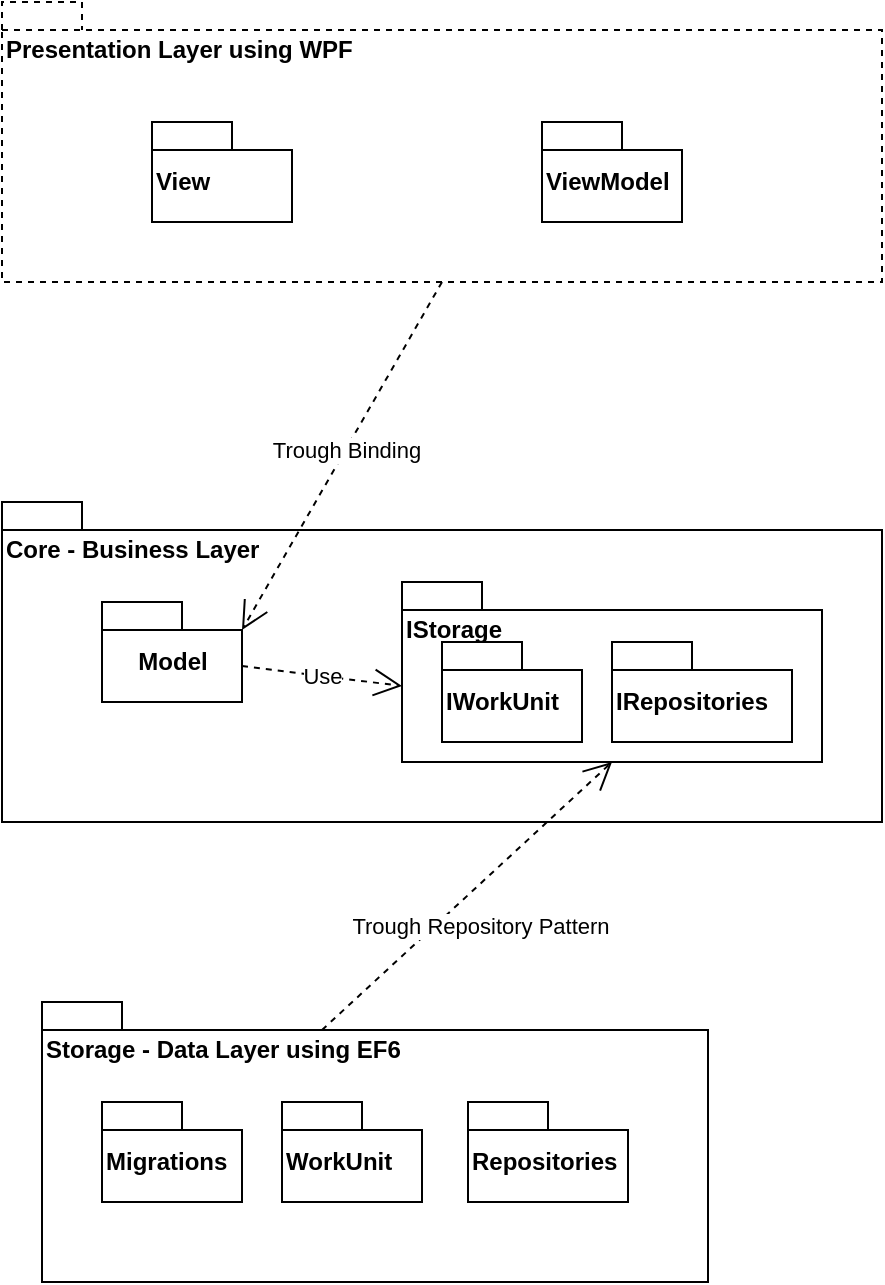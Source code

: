 <mxfile version="10.6.6" type="device"><diagram id="PY2RUNoM2nB1uqSWNGX9" name="Page-1"><mxGraphModel dx="1146" dy="673" grid="1" gridSize="10" guides="1" tooltips="1" connect="1" arrows="1" fold="1" page="1" pageScale="1" pageWidth="827" pageHeight="1169" math="0" shadow="0"><root><mxCell id="0"/><mxCell id="1" parent="0"/><mxCell id="4sDivYTFeoTY4D85hYcC-3" value="Core - Business Layer" style="shape=folder;fontStyle=1;spacingTop=10;tabWidth=40;tabHeight=14;tabPosition=left;html=1;align=left;verticalAlign=top;" vertex="1" parent="1"><mxGeometry x="180" y="310" width="440" height="160" as="geometry"/></mxCell><mxCell id="4sDivYTFeoTY4D85hYcC-2" value="Model" style="shape=folder;fontStyle=1;spacingTop=10;tabWidth=40;tabHeight=14;tabPosition=left;html=1;" vertex="1" parent="1"><mxGeometry x="230" y="360" width="70" height="50" as="geometry"/></mxCell><mxCell id="4sDivYTFeoTY4D85hYcC-4" value="IStorage" style="shape=folder;fontStyle=1;spacingTop=10;tabWidth=40;tabHeight=14;tabPosition=left;html=1;align=left;verticalAlign=top;" vertex="1" parent="1"><mxGeometry x="380" y="350" width="210" height="90" as="geometry"/></mxCell><mxCell id="4sDivYTFeoTY4D85hYcC-5" value="IRepositories" style="shape=folder;fontStyle=1;spacingTop=10;tabWidth=40;tabHeight=14;tabPosition=left;html=1;align=left;" vertex="1" parent="1"><mxGeometry x="485" y="380" width="90" height="50" as="geometry"/></mxCell><mxCell id="4sDivYTFeoTY4D85hYcC-6" value="Storage - Data Layer using EF6" style="shape=folder;fontStyle=1;spacingTop=10;tabWidth=40;tabHeight=14;tabPosition=left;html=1;align=left;verticalAlign=top;" vertex="1" parent="1"><mxGeometry x="200" y="560" width="333" height="140" as="geometry"/></mxCell><mxCell id="4sDivYTFeoTY4D85hYcC-7" value="Migrations" style="shape=folder;fontStyle=1;spacingTop=10;tabWidth=40;tabHeight=14;tabPosition=left;html=1;align=left;" vertex="1" parent="1"><mxGeometry x="230" y="610" width="70" height="50" as="geometry"/></mxCell><mxCell id="4sDivYTFeoTY4D85hYcC-8" value="Repositories" style="shape=folder;fontStyle=1;spacingTop=10;tabWidth=40;tabHeight=14;tabPosition=left;html=1;align=left;" vertex="1" parent="1"><mxGeometry x="413" y="610" width="80" height="50" as="geometry"/></mxCell><mxCell id="4sDivYTFeoTY4D85hYcC-9" value="Presentation Layer using WPF" style="shape=folder;fontStyle=1;spacingTop=10;tabWidth=40;tabHeight=14;tabPosition=left;html=1;align=left;verticalAlign=top;dashed=1;" vertex="1" parent="1"><mxGeometry x="180" y="60" width="440" height="140" as="geometry"/></mxCell><mxCell id="4sDivYTFeoTY4D85hYcC-10" value="View" style="shape=folder;fontStyle=1;spacingTop=10;tabWidth=40;tabHeight=14;tabPosition=left;html=1;align=left;" vertex="1" parent="1"><mxGeometry x="255" y="120" width="70" height="50" as="geometry"/></mxCell><mxCell id="4sDivYTFeoTY4D85hYcC-11" value="ViewModel" style="shape=folder;fontStyle=1;spacingTop=10;tabWidth=40;tabHeight=14;tabPosition=left;html=1;align=left;" vertex="1" parent="1"><mxGeometry x="450" y="120" width="70" height="50" as="geometry"/></mxCell><mxCell id="4sDivYTFeoTY4D85hYcC-13" value="Trough Binding" style="endArrow=open;endSize=12;dashed=1;html=1;exitX=0.5;exitY=1;exitDx=0;exitDy=0;exitPerimeter=0;entryX=0;entryY=0;entryDx=70;entryDy=14;entryPerimeter=0;" edge="1" parent="1" source="4sDivYTFeoTY4D85hYcC-9" target="4sDivYTFeoTY4D85hYcC-2"><mxGeometry x="-0.031" width="160" relative="1" as="geometry"><mxPoint x="330" y="240" as="sourcePoint"/><mxPoint x="490" y="240" as="targetPoint"/><mxPoint as="offset"/></mxGeometry></mxCell><mxCell id="4sDivYTFeoTY4D85hYcC-14" value="Trough Repository Pattern" style="endArrow=open;endSize=12;dashed=1;html=1;exitX=0;exitY=0;exitDx=140;exitDy=14;exitPerimeter=0;entryX=0.5;entryY=1;entryDx=0;entryDy=0;entryPerimeter=0;" edge="1" parent="1" source="4sDivYTFeoTY4D85hYcC-6" target="4sDivYTFeoTY4D85hYcC-4"><mxGeometry x="-0.057" y="-16" width="160" relative="1" as="geometry"><mxPoint x="420" y="500" as="sourcePoint"/><mxPoint x="580" y="500" as="targetPoint"/><mxPoint y="-1" as="offset"/></mxGeometry></mxCell><mxCell id="4sDivYTFeoTY4D85hYcC-18" value="Use" style="endArrow=open;endSize=12;dashed=1;html=1;exitX=0;exitY=0;exitDx=70;exitDy=32;exitPerimeter=0;entryX=0;entryY=0;entryDx=0;entryDy=52;entryPerimeter=0;" edge="1" parent="1" source="4sDivYTFeoTY4D85hYcC-2" target="4sDivYTFeoTY4D85hYcC-4"><mxGeometry width="160" relative="1" as="geometry"><mxPoint x="160" y="530" as="sourcePoint"/><mxPoint x="320" y="530" as="targetPoint"/></mxGeometry></mxCell><mxCell id="4sDivYTFeoTY4D85hYcC-19" value="IWorkUnit" style="shape=folder;fontStyle=1;spacingTop=10;tabWidth=40;tabHeight=14;tabPosition=left;html=1;align=left;" vertex="1" parent="1"><mxGeometry x="400" y="380" width="70" height="50" as="geometry"/></mxCell><mxCell id="4sDivYTFeoTY4D85hYcC-20" value="WorkUnit" style="shape=folder;fontStyle=1;spacingTop=10;tabWidth=40;tabHeight=14;tabPosition=left;html=1;align=left;" vertex="1" parent="1"><mxGeometry x="320" y="610" width="70" height="50" as="geometry"/></mxCell></root></mxGraphModel></diagram></mxfile>
